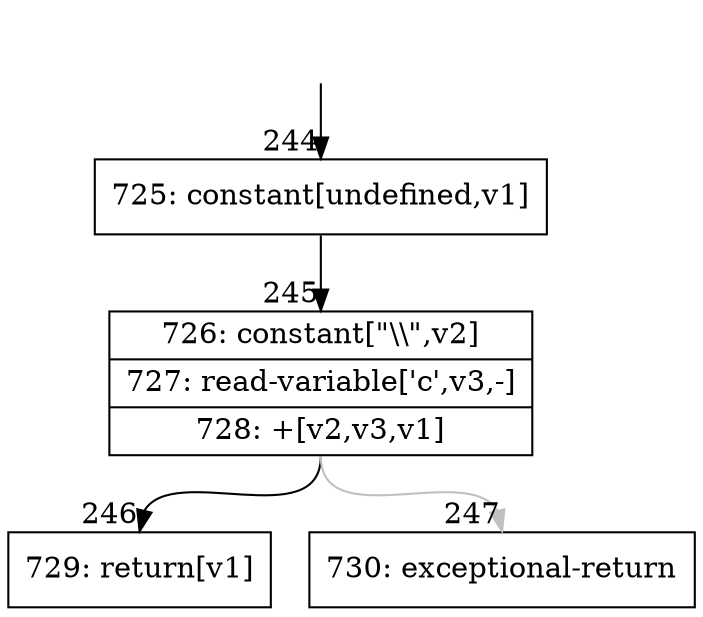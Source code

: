 digraph {
rankdir="TD"
BB_entry28[shape=none,label=""];
BB_entry28 -> BB244 [tailport=s, headport=n, headlabel="    244"]
BB244 [shape=record label="{725: constant[undefined,v1]}" ] 
BB244 -> BB245 [tailport=s, headport=n, headlabel="      245"]
BB245 [shape=record label="{726: constant[\"\\\\\",v2]|727: read-variable['c',v3,-]|728: +[v2,v3,v1]}" ] 
BB245 -> BB246 [tailport=s, headport=n, headlabel="      246"]
BB245 -> BB247 [tailport=s, headport=n, color=gray, headlabel="      247"]
BB246 [shape=record label="{729: return[v1]}" ] 
BB247 [shape=record label="{730: exceptional-return}" ] 
//#$~ 516
}
